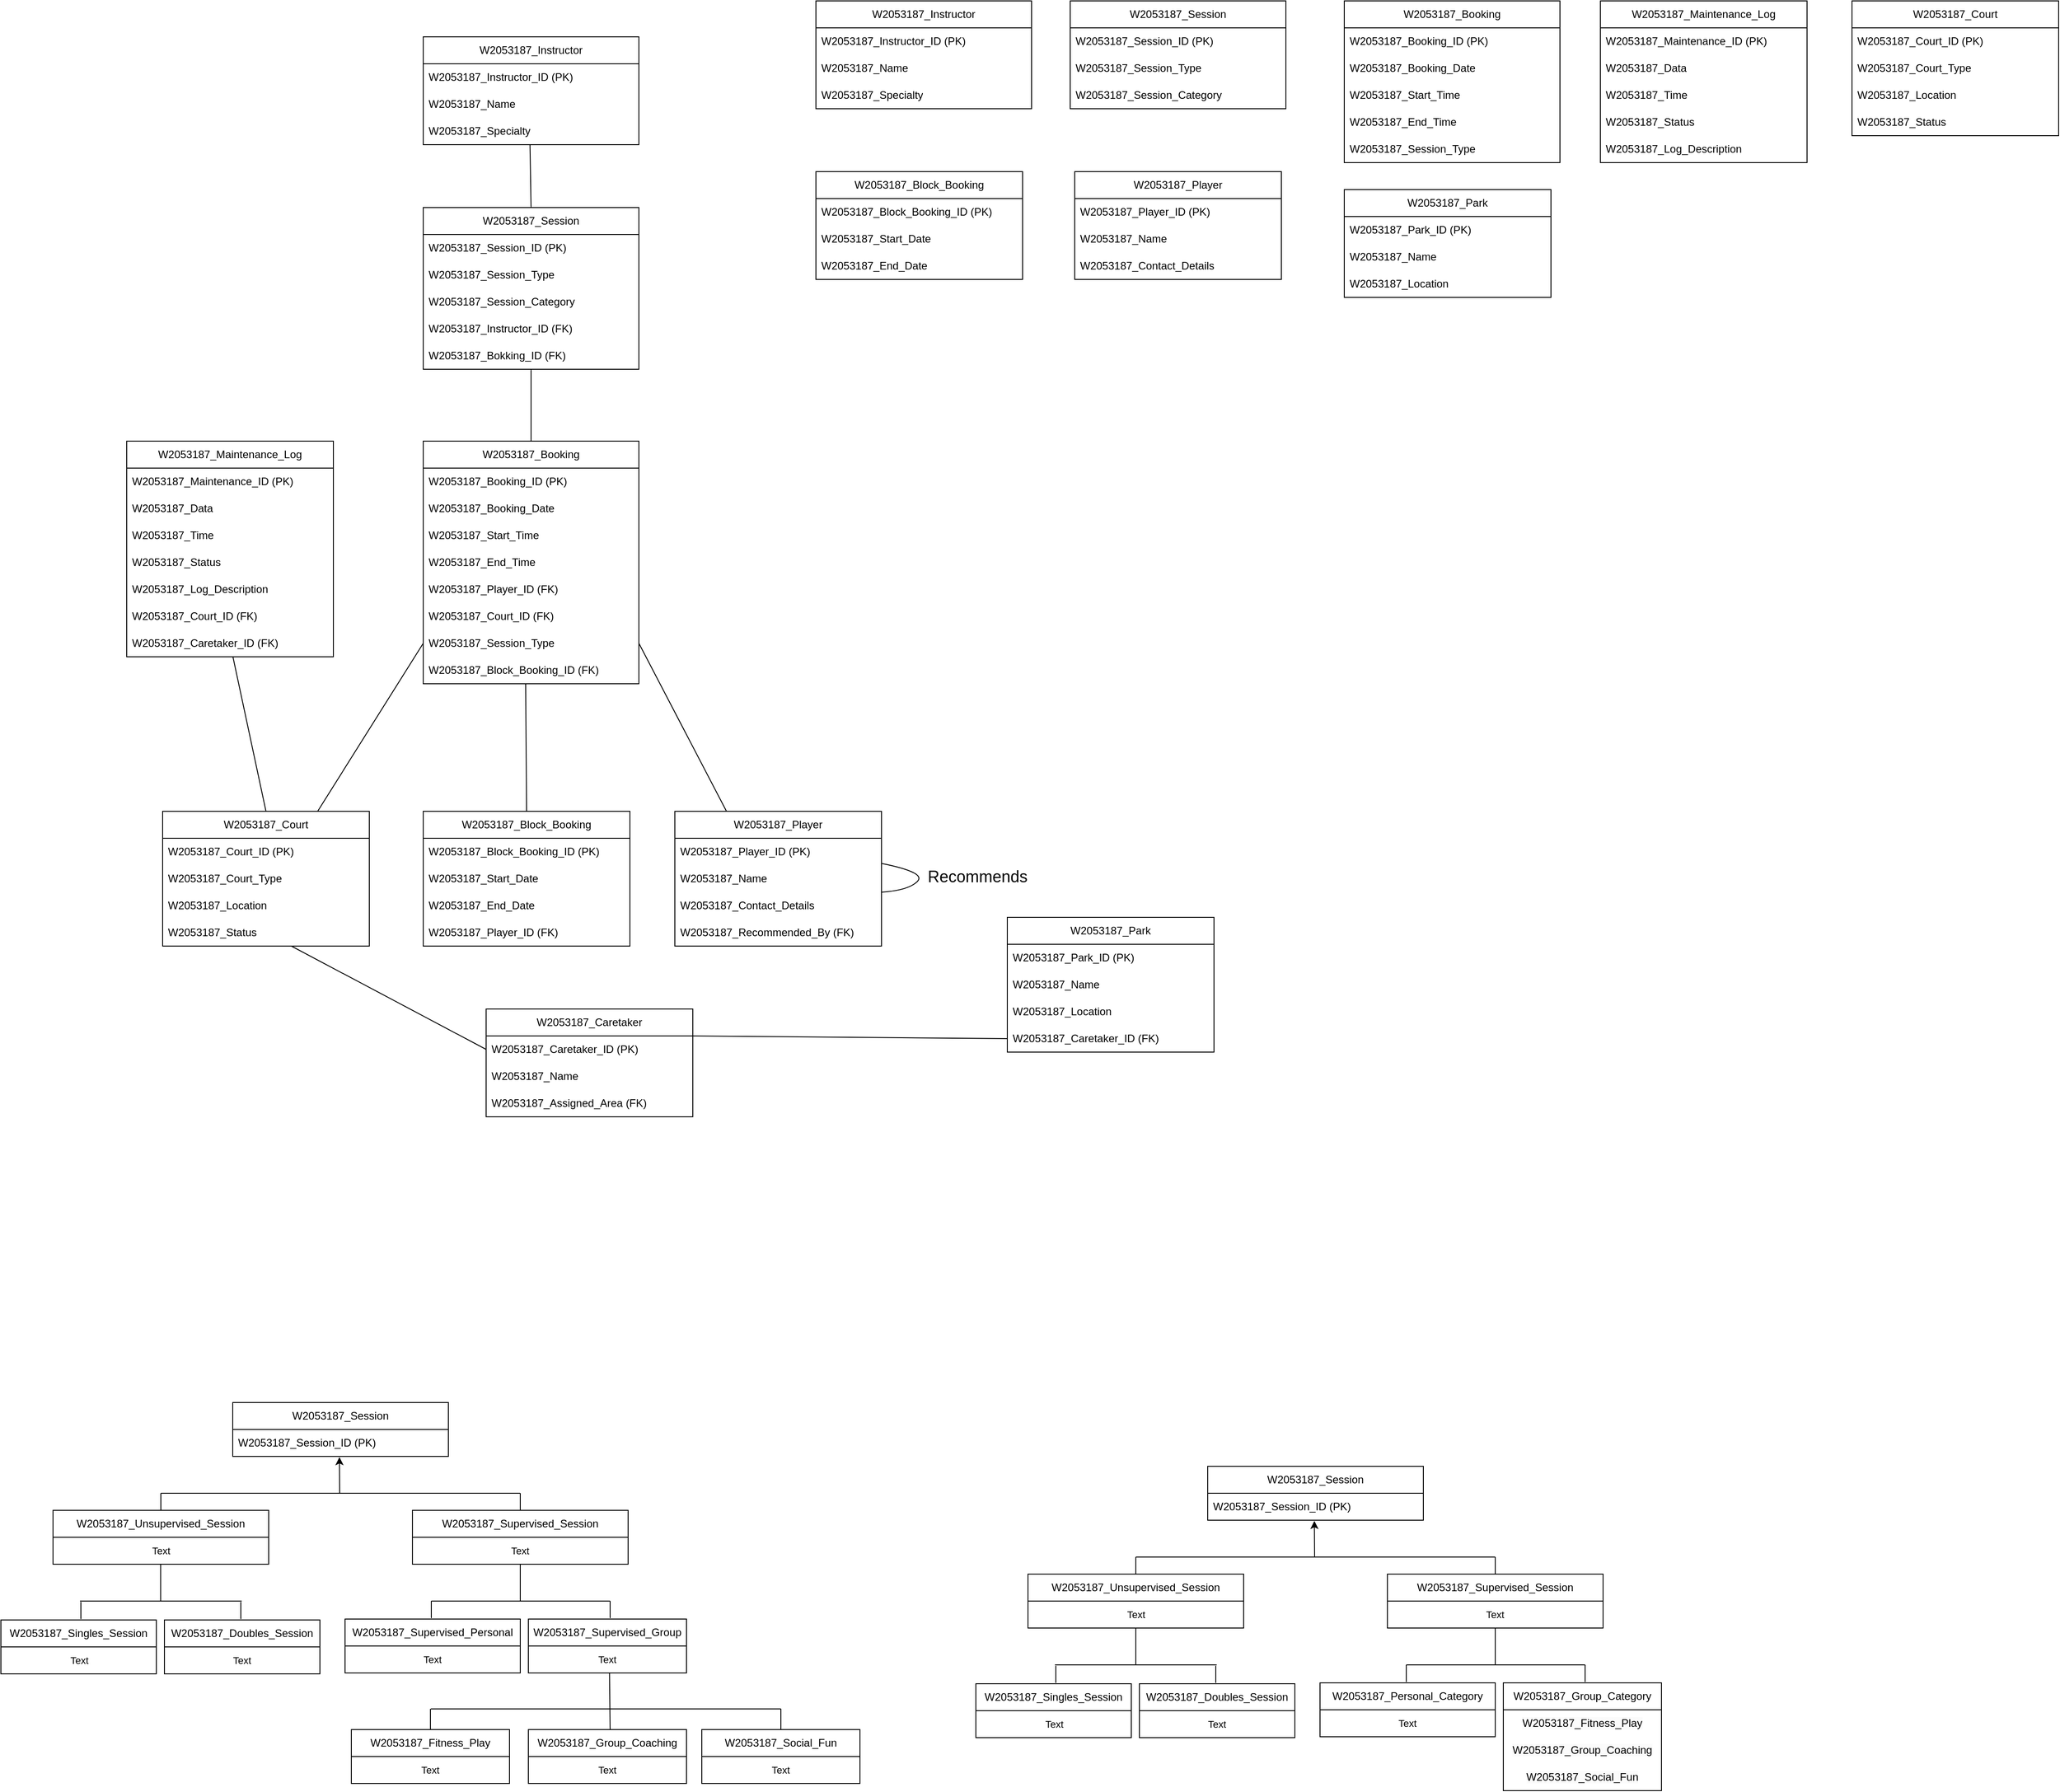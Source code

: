 <mxfile version="24.7.17">
  <diagram name="Page-1" id="Q_-zvlIGnUjRojdXjm6B">
    <mxGraphModel dx="3652" dy="1238" grid="1" gridSize="10" guides="1" tooltips="1" connect="1" arrows="1" fold="1" page="1" pageScale="1" pageWidth="850" pageHeight="1100" math="0" shadow="0">
      <root>
        <mxCell id="0" />
        <mxCell id="1" parent="0" />
        <mxCell id="-mziDGMkS7ORlLCOw0qk-5" value="W2053187_Instructor" style="swimlane;fontStyle=0;childLayout=stackLayout;horizontal=1;startSize=30;horizontalStack=0;resizeParent=1;resizeParentMax=0;resizeLast=0;collapsible=1;marginBottom=0;whiteSpace=wrap;html=1;" vertex="1" parent="1">
          <mxGeometry x="200" y="110" width="240" height="120" as="geometry" />
        </mxCell>
        <mxCell id="-mziDGMkS7ORlLCOw0qk-6" value="W2053187_Instructor_ID (PK)" style="text;strokeColor=none;fillColor=none;align=left;verticalAlign=middle;spacingLeft=4;spacingRight=4;overflow=hidden;points=[[0,0.5],[1,0.5]];portConstraint=eastwest;rotatable=0;whiteSpace=wrap;html=1;" vertex="1" parent="-mziDGMkS7ORlLCOw0qk-5">
          <mxGeometry y="30" width="240" height="30" as="geometry" />
        </mxCell>
        <mxCell id="-mziDGMkS7ORlLCOw0qk-7" value="W2053187_Name" style="text;strokeColor=none;fillColor=none;align=left;verticalAlign=middle;spacingLeft=4;spacingRight=4;overflow=hidden;points=[[0,0.5],[1,0.5]];portConstraint=eastwest;rotatable=0;whiteSpace=wrap;html=1;" vertex="1" parent="-mziDGMkS7ORlLCOw0qk-5">
          <mxGeometry y="60" width="240" height="30" as="geometry" />
        </mxCell>
        <mxCell id="-mziDGMkS7ORlLCOw0qk-8" value="W2053187_Specialty" style="text;strokeColor=none;fillColor=none;align=left;verticalAlign=middle;spacingLeft=4;spacingRight=4;overflow=hidden;points=[[0,0.5],[1,0.5]];portConstraint=eastwest;rotatable=0;whiteSpace=wrap;html=1;" vertex="1" parent="-mziDGMkS7ORlLCOw0qk-5">
          <mxGeometry y="90" width="240" height="30" as="geometry" />
        </mxCell>
        <mxCell id="-mziDGMkS7ORlLCOw0qk-9" value="W2053187_Session" style="swimlane;fontStyle=0;childLayout=stackLayout;horizontal=1;startSize=30;horizontalStack=0;resizeParent=1;resizeParentMax=0;resizeLast=0;collapsible=1;marginBottom=0;whiteSpace=wrap;html=1;" vertex="1" parent="1">
          <mxGeometry x="200" y="300" width="240" height="180" as="geometry" />
        </mxCell>
        <mxCell id="-mziDGMkS7ORlLCOw0qk-10" value="W2053187_Session_ID (PK)" style="text;strokeColor=none;fillColor=none;align=left;verticalAlign=middle;spacingLeft=4;spacingRight=4;overflow=hidden;points=[[0,0.5],[1,0.5]];portConstraint=eastwest;rotatable=0;whiteSpace=wrap;html=1;" vertex="1" parent="-mziDGMkS7ORlLCOw0qk-9">
          <mxGeometry y="30" width="240" height="30" as="geometry" />
        </mxCell>
        <mxCell id="-mziDGMkS7ORlLCOw0qk-11" value="W2053187_Session_Type" style="text;strokeColor=none;fillColor=none;align=left;verticalAlign=middle;spacingLeft=4;spacingRight=4;overflow=hidden;points=[[0,0.5],[1,0.5]];portConstraint=eastwest;rotatable=0;whiteSpace=wrap;html=1;" vertex="1" parent="-mziDGMkS7ORlLCOw0qk-9">
          <mxGeometry y="60" width="240" height="30" as="geometry" />
        </mxCell>
        <mxCell id="-mziDGMkS7ORlLCOw0qk-12" value="W2053187_Session_Category" style="text;strokeColor=none;fillColor=none;align=left;verticalAlign=middle;spacingLeft=4;spacingRight=4;overflow=hidden;points=[[0,0.5],[1,0.5]];portConstraint=eastwest;rotatable=0;whiteSpace=wrap;html=1;" vertex="1" parent="-mziDGMkS7ORlLCOw0qk-9">
          <mxGeometry y="90" width="240" height="30" as="geometry" />
        </mxCell>
        <mxCell id="-mziDGMkS7ORlLCOw0qk-13" value="W2053187_Instructor_ID (FK)" style="text;strokeColor=none;fillColor=none;align=left;verticalAlign=middle;spacingLeft=4;spacingRight=4;overflow=hidden;points=[[0,0.5],[1,0.5]];portConstraint=eastwest;rotatable=0;whiteSpace=wrap;html=1;" vertex="1" parent="-mziDGMkS7ORlLCOw0qk-9">
          <mxGeometry y="120" width="240" height="30" as="geometry" />
        </mxCell>
        <mxCell id="-mziDGMkS7ORlLCOw0qk-14" value="W2053187_Bokking_ID (FK)" style="text;strokeColor=none;fillColor=none;align=left;verticalAlign=middle;spacingLeft=4;spacingRight=4;overflow=hidden;points=[[0,0.5],[1,0.5]];portConstraint=eastwest;rotatable=0;whiteSpace=wrap;html=1;" vertex="1" parent="-mziDGMkS7ORlLCOw0qk-9">
          <mxGeometry y="150" width="240" height="30" as="geometry" />
        </mxCell>
        <mxCell id="-mziDGMkS7ORlLCOw0qk-21" value="W2053187_Booking" style="swimlane;fontStyle=0;childLayout=stackLayout;horizontal=1;startSize=30;horizontalStack=0;resizeParent=1;resizeParentMax=0;resizeLast=0;collapsible=1;marginBottom=0;whiteSpace=wrap;html=1;" vertex="1" parent="1">
          <mxGeometry x="200" y="560" width="240" height="270" as="geometry" />
        </mxCell>
        <mxCell id="-mziDGMkS7ORlLCOw0qk-22" value="W2053187_Booking_ID (PK)" style="text;strokeColor=none;fillColor=none;align=left;verticalAlign=middle;spacingLeft=4;spacingRight=4;overflow=hidden;points=[[0,0.5],[1,0.5]];portConstraint=eastwest;rotatable=0;whiteSpace=wrap;html=1;" vertex="1" parent="-mziDGMkS7ORlLCOw0qk-21">
          <mxGeometry y="30" width="240" height="30" as="geometry" />
        </mxCell>
        <mxCell id="-mziDGMkS7ORlLCOw0qk-23" value="W2053187_Booking_Date" style="text;strokeColor=none;fillColor=none;align=left;verticalAlign=middle;spacingLeft=4;spacingRight=4;overflow=hidden;points=[[0,0.5],[1,0.5]];portConstraint=eastwest;rotatable=0;whiteSpace=wrap;html=1;" vertex="1" parent="-mziDGMkS7ORlLCOw0qk-21">
          <mxGeometry y="60" width="240" height="30" as="geometry" />
        </mxCell>
        <mxCell id="-mziDGMkS7ORlLCOw0qk-24" value="W2053187_Start_Time" style="text;strokeColor=none;fillColor=none;align=left;verticalAlign=middle;spacingLeft=4;spacingRight=4;overflow=hidden;points=[[0,0.5],[1,0.5]];portConstraint=eastwest;rotatable=0;whiteSpace=wrap;html=1;" vertex="1" parent="-mziDGMkS7ORlLCOw0qk-21">
          <mxGeometry y="90" width="240" height="30" as="geometry" />
        </mxCell>
        <mxCell id="-mziDGMkS7ORlLCOw0qk-25" value="W2053187_End_Time" style="text;strokeColor=none;fillColor=none;align=left;verticalAlign=middle;spacingLeft=4;spacingRight=4;overflow=hidden;points=[[0,0.5],[1,0.5]];portConstraint=eastwest;rotatable=0;whiteSpace=wrap;html=1;" vertex="1" parent="-mziDGMkS7ORlLCOw0qk-21">
          <mxGeometry y="120" width="240" height="30" as="geometry" />
        </mxCell>
        <mxCell id="-mziDGMkS7ORlLCOw0qk-26" value="W2053187_Player_ID (FK)" style="text;strokeColor=none;fillColor=none;align=left;verticalAlign=middle;spacingLeft=4;spacingRight=4;overflow=hidden;points=[[0,0.5],[1,0.5]];portConstraint=eastwest;rotatable=0;whiteSpace=wrap;html=1;" vertex="1" parent="-mziDGMkS7ORlLCOw0qk-21">
          <mxGeometry y="150" width="240" height="30" as="geometry" />
        </mxCell>
        <mxCell id="-mziDGMkS7ORlLCOw0qk-27" value="W2053187_Court_ID (FK)" style="text;strokeColor=none;fillColor=none;align=left;verticalAlign=middle;spacingLeft=4;spacingRight=4;overflow=hidden;points=[[0,0.5],[1,0.5]];portConstraint=eastwest;rotatable=0;whiteSpace=wrap;html=1;" vertex="1" parent="-mziDGMkS7ORlLCOw0qk-21">
          <mxGeometry y="180" width="240" height="30" as="geometry" />
        </mxCell>
        <mxCell id="-mziDGMkS7ORlLCOw0qk-28" value="W2053187_Session_Type" style="text;strokeColor=none;fillColor=none;align=left;verticalAlign=middle;spacingLeft=4;spacingRight=4;overflow=hidden;points=[[0,0.5],[1,0.5]];portConstraint=eastwest;rotatable=0;whiteSpace=wrap;html=1;" vertex="1" parent="-mziDGMkS7ORlLCOw0qk-21">
          <mxGeometry y="210" width="240" height="30" as="geometry" />
        </mxCell>
        <mxCell id="-mziDGMkS7ORlLCOw0qk-29" value="W2053187_Block_Booking_ID (FK)" style="text;strokeColor=none;fillColor=none;align=left;verticalAlign=middle;spacingLeft=4;spacingRight=4;overflow=hidden;points=[[0,0.5],[1,0.5]];portConstraint=eastwest;rotatable=0;whiteSpace=wrap;html=1;" vertex="1" parent="-mziDGMkS7ORlLCOw0qk-21">
          <mxGeometry y="240" width="240" height="30" as="geometry" />
        </mxCell>
        <mxCell id="-mziDGMkS7ORlLCOw0qk-37" value="W2053187_Maintenance_Log" style="swimlane;fontStyle=0;childLayout=stackLayout;horizontal=1;startSize=30;horizontalStack=0;resizeParent=1;resizeParentMax=0;resizeLast=0;collapsible=1;marginBottom=0;whiteSpace=wrap;html=1;" vertex="1" parent="1">
          <mxGeometry x="-130" y="560" width="230" height="240" as="geometry" />
        </mxCell>
        <mxCell id="-mziDGMkS7ORlLCOw0qk-38" value="W2053187_&lt;span style=&quot;text-align: center;&quot;&gt;Maintenance&lt;/span&gt;_ID (PK)" style="text;strokeColor=none;fillColor=none;align=left;verticalAlign=middle;spacingLeft=4;spacingRight=4;overflow=hidden;points=[[0,0.5],[1,0.5]];portConstraint=eastwest;rotatable=0;whiteSpace=wrap;html=1;" vertex="1" parent="-mziDGMkS7ORlLCOw0qk-37">
          <mxGeometry y="30" width="230" height="30" as="geometry" />
        </mxCell>
        <mxCell id="-mziDGMkS7ORlLCOw0qk-39" value="W2053187_Data" style="text;strokeColor=none;fillColor=none;align=left;verticalAlign=middle;spacingLeft=4;spacingRight=4;overflow=hidden;points=[[0,0.5],[1,0.5]];portConstraint=eastwest;rotatable=0;whiteSpace=wrap;html=1;" vertex="1" parent="-mziDGMkS7ORlLCOw0qk-37">
          <mxGeometry y="60" width="230" height="30" as="geometry" />
        </mxCell>
        <mxCell id="-mziDGMkS7ORlLCOw0qk-40" value="W2053187_Time" style="text;strokeColor=none;fillColor=none;align=left;verticalAlign=middle;spacingLeft=4;spacingRight=4;overflow=hidden;points=[[0,0.5],[1,0.5]];portConstraint=eastwest;rotatable=0;whiteSpace=wrap;html=1;" vertex="1" parent="-mziDGMkS7ORlLCOw0qk-37">
          <mxGeometry y="90" width="230" height="30" as="geometry" />
        </mxCell>
        <mxCell id="-mziDGMkS7ORlLCOw0qk-41" value="W2053187_Status" style="text;strokeColor=none;fillColor=none;align=left;verticalAlign=middle;spacingLeft=4;spacingRight=4;overflow=hidden;points=[[0,0.5],[1,0.5]];portConstraint=eastwest;rotatable=0;whiteSpace=wrap;html=1;" vertex="1" parent="-mziDGMkS7ORlLCOw0qk-37">
          <mxGeometry y="120" width="230" height="30" as="geometry" />
        </mxCell>
        <mxCell id="-mziDGMkS7ORlLCOw0qk-42" value="W2053187_Log_Description" style="text;strokeColor=none;fillColor=none;align=left;verticalAlign=middle;spacingLeft=4;spacingRight=4;overflow=hidden;points=[[0,0.5],[1,0.5]];portConstraint=eastwest;rotatable=0;whiteSpace=wrap;html=1;" vertex="1" parent="-mziDGMkS7ORlLCOw0qk-37">
          <mxGeometry y="150" width="230" height="30" as="geometry" />
        </mxCell>
        <mxCell id="-mziDGMkS7ORlLCOw0qk-43" value="W2053187_Court_ID (FK)" style="text;strokeColor=none;fillColor=none;align=left;verticalAlign=middle;spacingLeft=4;spacingRight=4;overflow=hidden;points=[[0,0.5],[1,0.5]];portConstraint=eastwest;rotatable=0;whiteSpace=wrap;html=1;" vertex="1" parent="-mziDGMkS7ORlLCOw0qk-37">
          <mxGeometry y="180" width="230" height="30" as="geometry" />
        </mxCell>
        <mxCell id="-mziDGMkS7ORlLCOw0qk-44" value="W2053187_Caretaker_ID (FK)" style="text;strokeColor=none;fillColor=none;align=left;verticalAlign=middle;spacingLeft=4;spacingRight=4;overflow=hidden;points=[[0,0.5],[1,0.5]];portConstraint=eastwest;rotatable=0;whiteSpace=wrap;html=1;" vertex="1" parent="-mziDGMkS7ORlLCOw0qk-37">
          <mxGeometry y="210" width="230" height="30" as="geometry" />
        </mxCell>
        <mxCell id="-mziDGMkS7ORlLCOw0qk-45" value="W2053187_Court" style="swimlane;fontStyle=0;childLayout=stackLayout;horizontal=1;startSize=30;horizontalStack=0;resizeParent=1;resizeParentMax=0;resizeLast=0;collapsible=1;marginBottom=0;whiteSpace=wrap;html=1;" vertex="1" parent="1">
          <mxGeometry x="-90" y="972" width="230" height="150" as="geometry" />
        </mxCell>
        <mxCell id="-mziDGMkS7ORlLCOw0qk-46" value="W2053187_Court_ID (PK)" style="text;strokeColor=none;fillColor=none;align=left;verticalAlign=middle;spacingLeft=4;spacingRight=4;overflow=hidden;points=[[0,0.5],[1,0.5]];portConstraint=eastwest;rotatable=0;whiteSpace=wrap;html=1;" vertex="1" parent="-mziDGMkS7ORlLCOw0qk-45">
          <mxGeometry y="30" width="230" height="30" as="geometry" />
        </mxCell>
        <mxCell id="-mziDGMkS7ORlLCOw0qk-47" value="W2053187_Court_Type" style="text;strokeColor=none;fillColor=none;align=left;verticalAlign=middle;spacingLeft=4;spacingRight=4;overflow=hidden;points=[[0,0.5],[1,0.5]];portConstraint=eastwest;rotatable=0;whiteSpace=wrap;html=1;" vertex="1" parent="-mziDGMkS7ORlLCOw0qk-45">
          <mxGeometry y="60" width="230" height="30" as="geometry" />
        </mxCell>
        <mxCell id="-mziDGMkS7ORlLCOw0qk-48" value="W2053187_Location" style="text;strokeColor=none;fillColor=none;align=left;verticalAlign=middle;spacingLeft=4;spacingRight=4;overflow=hidden;points=[[0,0.5],[1,0.5]];portConstraint=eastwest;rotatable=0;whiteSpace=wrap;html=1;" vertex="1" parent="-mziDGMkS7ORlLCOw0qk-45">
          <mxGeometry y="90" width="230" height="30" as="geometry" />
        </mxCell>
        <mxCell id="-mziDGMkS7ORlLCOw0qk-49" value="W2053187_Status" style="text;strokeColor=none;fillColor=none;align=left;verticalAlign=middle;spacingLeft=4;spacingRight=4;overflow=hidden;points=[[0,0.5],[1,0.5]];portConstraint=eastwest;rotatable=0;whiteSpace=wrap;html=1;" vertex="1" parent="-mziDGMkS7ORlLCOw0qk-45">
          <mxGeometry y="120" width="230" height="30" as="geometry" />
        </mxCell>
        <mxCell id="-mziDGMkS7ORlLCOw0qk-50" value="W2053187_Block_Booking" style="swimlane;fontStyle=0;childLayout=stackLayout;horizontal=1;startSize=30;horizontalStack=0;resizeParent=1;resizeParentMax=0;resizeLast=0;collapsible=1;marginBottom=0;whiteSpace=wrap;html=1;" vertex="1" parent="1">
          <mxGeometry x="200" y="972" width="230" height="150" as="geometry" />
        </mxCell>
        <mxCell id="-mziDGMkS7ORlLCOw0qk-51" value="W2053187_&lt;span style=&quot;text-align: center;&quot;&gt;Block_Booking&lt;/span&gt;_ID (PK)" style="text;strokeColor=none;fillColor=none;align=left;verticalAlign=middle;spacingLeft=4;spacingRight=4;overflow=hidden;points=[[0,0.5],[1,0.5]];portConstraint=eastwest;rotatable=0;whiteSpace=wrap;html=1;" vertex="1" parent="-mziDGMkS7ORlLCOw0qk-50">
          <mxGeometry y="30" width="230" height="30" as="geometry" />
        </mxCell>
        <mxCell id="-mziDGMkS7ORlLCOw0qk-53" value="W2053187_Start_Date" style="text;strokeColor=none;fillColor=none;align=left;verticalAlign=middle;spacingLeft=4;spacingRight=4;overflow=hidden;points=[[0,0.5],[1,0.5]];portConstraint=eastwest;rotatable=0;whiteSpace=wrap;html=1;" vertex="1" parent="-mziDGMkS7ORlLCOw0qk-50">
          <mxGeometry y="60" width="230" height="30" as="geometry" />
        </mxCell>
        <mxCell id="-mziDGMkS7ORlLCOw0qk-54" value="W2053187_End_Date" style="text;strokeColor=none;fillColor=none;align=left;verticalAlign=middle;spacingLeft=4;spacingRight=4;overflow=hidden;points=[[0,0.5],[1,0.5]];portConstraint=eastwest;rotatable=0;whiteSpace=wrap;html=1;" vertex="1" parent="-mziDGMkS7ORlLCOw0qk-50">
          <mxGeometry y="90" width="230" height="30" as="geometry" />
        </mxCell>
        <mxCell id="-mziDGMkS7ORlLCOw0qk-55" value="W2053187_Player_ID (FK)" style="text;strokeColor=none;fillColor=none;align=left;verticalAlign=middle;spacingLeft=4;spacingRight=4;overflow=hidden;points=[[0,0.5],[1,0.5]];portConstraint=eastwest;rotatable=0;whiteSpace=wrap;html=1;" vertex="1" parent="-mziDGMkS7ORlLCOw0qk-50">
          <mxGeometry y="120" width="230" height="30" as="geometry" />
        </mxCell>
        <mxCell id="-mziDGMkS7ORlLCOw0qk-59" value="W2053187_Player" style="swimlane;fontStyle=0;childLayout=stackLayout;horizontal=1;startSize=30;horizontalStack=0;resizeParent=1;resizeParentMax=0;resizeLast=0;collapsible=1;marginBottom=0;whiteSpace=wrap;html=1;" vertex="1" parent="1">
          <mxGeometry x="480" y="972" width="230" height="150" as="geometry" />
        </mxCell>
        <mxCell id="-mziDGMkS7ORlLCOw0qk-60" value="&lt;div style=&quot;text-align: center;&quot;&gt;&lt;span style=&quot;background-color: initial;&quot;&gt;W2053187_Player&lt;/span&gt;&lt;span style=&quot;background-color: initial;&quot;&gt;_ID (PK)&lt;/span&gt;&lt;/div&gt;" style="text;strokeColor=none;fillColor=none;align=left;verticalAlign=middle;spacingLeft=4;spacingRight=4;overflow=hidden;points=[[0,0.5],[1,0.5]];portConstraint=eastwest;rotatable=0;whiteSpace=wrap;html=1;" vertex="1" parent="-mziDGMkS7ORlLCOw0qk-59">
          <mxGeometry y="30" width="230" height="30" as="geometry" />
        </mxCell>
        <mxCell id="-mziDGMkS7ORlLCOw0qk-61" value="W2053187_Name" style="text;strokeColor=none;fillColor=none;align=left;verticalAlign=middle;spacingLeft=4;spacingRight=4;overflow=hidden;points=[[0,0.5],[1,0.5]];portConstraint=eastwest;rotatable=0;whiteSpace=wrap;html=1;" vertex="1" parent="-mziDGMkS7ORlLCOw0qk-59">
          <mxGeometry y="60" width="230" height="30" as="geometry" />
        </mxCell>
        <mxCell id="-mziDGMkS7ORlLCOw0qk-62" value="W2053187_Contact_Details" style="text;strokeColor=none;fillColor=none;align=left;verticalAlign=middle;spacingLeft=4;spacingRight=4;overflow=hidden;points=[[0,0.5],[1,0.5]];portConstraint=eastwest;rotatable=0;whiteSpace=wrap;html=1;" vertex="1" parent="-mziDGMkS7ORlLCOw0qk-59">
          <mxGeometry y="90" width="230" height="30" as="geometry" />
        </mxCell>
        <mxCell id="-mziDGMkS7ORlLCOw0qk-63" value="W2053187_Recommended_By (FK)" style="text;strokeColor=none;fillColor=none;align=left;verticalAlign=middle;spacingLeft=4;spacingRight=4;overflow=hidden;points=[[0,0.5],[1,0.5]];portConstraint=eastwest;rotatable=0;whiteSpace=wrap;html=1;" vertex="1" parent="-mziDGMkS7ORlLCOw0qk-59">
          <mxGeometry y="120" width="230" height="30" as="geometry" />
        </mxCell>
        <mxCell id="-mziDGMkS7ORlLCOw0qk-64" value="W2053187_Caretaker" style="swimlane;fontStyle=0;childLayout=stackLayout;horizontal=1;startSize=30;horizontalStack=0;resizeParent=1;resizeParentMax=0;resizeLast=0;collapsible=1;marginBottom=0;whiteSpace=wrap;html=1;" vertex="1" parent="1">
          <mxGeometry x="270" y="1192" width="230" height="120" as="geometry" />
        </mxCell>
        <mxCell id="-mziDGMkS7ORlLCOw0qk-65" value="&lt;div style=&quot;text-align: center;&quot;&gt;&lt;span style=&quot;background-color: initial;&quot;&gt;W2053187_Caretaker&lt;/span&gt;&lt;span style=&quot;background-color: initial;&quot;&gt;_ID (PK)&lt;/span&gt;&lt;/div&gt;" style="text;strokeColor=none;fillColor=none;align=left;verticalAlign=middle;spacingLeft=4;spacingRight=4;overflow=hidden;points=[[0,0.5],[1,0.5]];portConstraint=eastwest;rotatable=0;whiteSpace=wrap;html=1;" vertex="1" parent="-mziDGMkS7ORlLCOw0qk-64">
          <mxGeometry y="30" width="230" height="30" as="geometry" />
        </mxCell>
        <mxCell id="-mziDGMkS7ORlLCOw0qk-66" value="W2053187_Name" style="text;strokeColor=none;fillColor=none;align=left;verticalAlign=middle;spacingLeft=4;spacingRight=4;overflow=hidden;points=[[0,0.5],[1,0.5]];portConstraint=eastwest;rotatable=0;whiteSpace=wrap;html=1;" vertex="1" parent="-mziDGMkS7ORlLCOw0qk-64">
          <mxGeometry y="60" width="230" height="30" as="geometry" />
        </mxCell>
        <mxCell id="-mziDGMkS7ORlLCOw0qk-68" value="W2053187_Assigned_Area (FK)" style="text;strokeColor=none;fillColor=none;align=left;verticalAlign=middle;spacingLeft=4;spacingRight=4;overflow=hidden;points=[[0,0.5],[1,0.5]];portConstraint=eastwest;rotatable=0;whiteSpace=wrap;html=1;" vertex="1" parent="-mziDGMkS7ORlLCOw0qk-64">
          <mxGeometry y="90" width="230" height="30" as="geometry" />
        </mxCell>
        <mxCell id="-mziDGMkS7ORlLCOw0qk-69" value="W2053187_Park" style="swimlane;fontStyle=0;childLayout=stackLayout;horizontal=1;startSize=30;horizontalStack=0;resizeParent=1;resizeParentMax=0;resizeLast=0;collapsible=1;marginBottom=0;whiteSpace=wrap;html=1;" vertex="1" parent="1">
          <mxGeometry x="850" y="1090" width="230" height="150" as="geometry" />
        </mxCell>
        <mxCell id="-mziDGMkS7ORlLCOw0qk-70" value="&lt;div style=&quot;text-align: center;&quot;&gt;&lt;span style=&quot;background-color: initial;&quot;&gt;W2053187_Park&lt;/span&gt;&lt;span style=&quot;background-color: initial;&quot;&gt;_ID (PK)&lt;/span&gt;&lt;/div&gt;" style="text;strokeColor=none;fillColor=none;align=left;verticalAlign=middle;spacingLeft=4;spacingRight=4;overflow=hidden;points=[[0,0.5],[1,0.5]];portConstraint=eastwest;rotatable=0;whiteSpace=wrap;html=1;" vertex="1" parent="-mziDGMkS7ORlLCOw0qk-69">
          <mxGeometry y="30" width="230" height="30" as="geometry" />
        </mxCell>
        <mxCell id="-mziDGMkS7ORlLCOw0qk-71" value="W2053187_Name" style="text;strokeColor=none;fillColor=none;align=left;verticalAlign=middle;spacingLeft=4;spacingRight=4;overflow=hidden;points=[[0,0.5],[1,0.5]];portConstraint=eastwest;rotatable=0;whiteSpace=wrap;html=1;" vertex="1" parent="-mziDGMkS7ORlLCOw0qk-69">
          <mxGeometry y="60" width="230" height="30" as="geometry" />
        </mxCell>
        <mxCell id="-mziDGMkS7ORlLCOw0qk-73" value="W2053187_Location" style="text;strokeColor=none;fillColor=none;align=left;verticalAlign=middle;spacingLeft=4;spacingRight=4;overflow=hidden;points=[[0,0.5],[1,0.5]];portConstraint=eastwest;rotatable=0;whiteSpace=wrap;html=1;" vertex="1" parent="-mziDGMkS7ORlLCOw0qk-69">
          <mxGeometry y="90" width="230" height="30" as="geometry" />
        </mxCell>
        <mxCell id="-mziDGMkS7ORlLCOw0qk-72" value="W2053187_Caretaker_ID (FK)" style="text;strokeColor=none;fillColor=none;align=left;verticalAlign=middle;spacingLeft=4;spacingRight=4;overflow=hidden;points=[[0,0.5],[1,0.5]];portConstraint=eastwest;rotatable=0;whiteSpace=wrap;html=1;" vertex="1" parent="-mziDGMkS7ORlLCOw0qk-69">
          <mxGeometry y="120" width="230" height="30" as="geometry" />
        </mxCell>
        <mxCell id="-mziDGMkS7ORlLCOw0qk-74" value="" style="endArrow=none;html=1;rounded=0;exitX=0.5;exitY=0;exitDx=0;exitDy=0;entryX=0.495;entryY=0.985;entryDx=0;entryDy=0;entryPerimeter=0;" edge="1" parent="1" source="-mziDGMkS7ORlLCOw0qk-9" target="-mziDGMkS7ORlLCOw0qk-8">
          <mxGeometry width="50" height="50" relative="1" as="geometry">
            <mxPoint x="270" y="280" as="sourcePoint" />
            <mxPoint x="320" y="230" as="targetPoint" />
          </mxGeometry>
        </mxCell>
        <mxCell id="-mziDGMkS7ORlLCOw0qk-75" value="" style="endArrow=none;html=1;rounded=0;exitX=0.5;exitY=0;exitDx=0;exitDy=0;entryX=0.5;entryY=1.021;entryDx=0;entryDy=0;entryPerimeter=0;" edge="1" parent="1" source="-mziDGMkS7ORlLCOw0qk-21" target="-mziDGMkS7ORlLCOw0qk-14">
          <mxGeometry width="50" height="50" relative="1" as="geometry">
            <mxPoint x="319.62" y="550" as="sourcePoint" />
            <mxPoint x="319.62" y="480" as="targetPoint" />
          </mxGeometry>
        </mxCell>
        <mxCell id="-mziDGMkS7ORlLCOw0qk-78" value="" style="endArrow=none;html=1;rounded=0;exitX=0.5;exitY=0;exitDx=0;exitDy=0;" edge="1" parent="1" source="-mziDGMkS7ORlLCOw0qk-50">
          <mxGeometry width="50" height="50" relative="1" as="geometry">
            <mxPoint x="319.33" y="909" as="sourcePoint" />
            <mxPoint x="314" y="830" as="targetPoint" />
          </mxGeometry>
        </mxCell>
        <mxCell id="-mziDGMkS7ORlLCOw0qk-79" value="" style="endArrow=none;html=1;rounded=0;entryX=0.25;entryY=0;entryDx=0;entryDy=0;exitX=1;exitY=0.5;exitDx=0;exitDy=0;" edge="1" parent="1" source="-mziDGMkS7ORlLCOw0qk-28" target="-mziDGMkS7ORlLCOw0qk-59">
          <mxGeometry width="50" height="50" relative="1" as="geometry">
            <mxPoint x="440" y="780" as="sourcePoint" />
            <mxPoint x="490" y="730" as="targetPoint" />
          </mxGeometry>
        </mxCell>
        <mxCell id="-mziDGMkS7ORlLCOw0qk-80" value="" style="endArrow=none;html=1;rounded=0;exitX=0.75;exitY=0;exitDx=0;exitDy=0;entryX=0;entryY=0.5;entryDx=0;entryDy=0;" edge="1" parent="1" source="-mziDGMkS7ORlLCOw0qk-45" target="-mziDGMkS7ORlLCOw0qk-28">
          <mxGeometry width="50" height="50" relative="1" as="geometry">
            <mxPoint x="191" y="922" as="sourcePoint" />
            <mxPoint x="190" y="780" as="targetPoint" />
          </mxGeometry>
        </mxCell>
        <mxCell id="-mziDGMkS7ORlLCOw0qk-81" value="" style="endArrow=none;html=1;rounded=0;exitX=0.5;exitY=0;exitDx=0;exitDy=0;" edge="1" parent="1" source="-mziDGMkS7ORlLCOw0qk-45" target="-mziDGMkS7ORlLCOw0qk-44">
          <mxGeometry width="50" height="50" relative="1" as="geometry">
            <mxPoint y="970" as="sourcePoint" />
            <mxPoint x="17" y="795" as="targetPoint" />
          </mxGeometry>
        </mxCell>
        <mxCell id="-mziDGMkS7ORlLCOw0qk-82" value="" style="endArrow=none;html=1;rounded=0;exitX=0;exitY=0.5;exitDx=0;exitDy=0;" edge="1" parent="1" source="-mziDGMkS7ORlLCOw0qk-65" target="-mziDGMkS7ORlLCOw0qk-49">
          <mxGeometry width="50" height="50" relative="1" as="geometry">
            <mxPoint x="121" y="1302" as="sourcePoint" />
            <mxPoint x="120" y="1160" as="targetPoint" />
          </mxGeometry>
        </mxCell>
        <mxCell id="-mziDGMkS7ORlLCOw0qk-83" value="" style="endArrow=none;html=1;rounded=0;entryX=1;entryY=0.25;entryDx=0;entryDy=0;exitX=0;exitY=0.5;exitDx=0;exitDy=0;" edge="1" parent="1" source="-mziDGMkS7ORlLCOw0qk-72" target="-mziDGMkS7ORlLCOw0qk-64">
          <mxGeometry width="50" height="50" relative="1" as="geometry">
            <mxPoint x="680" y="1187" as="sourcePoint" />
            <mxPoint x="778" y="1374" as="targetPoint" />
          </mxGeometry>
        </mxCell>
        <mxCell id="-mziDGMkS7ORlLCOw0qk-90" value="" style="endArrow=none;html=1;rounded=0;strokeColor=default;align=center;verticalAlign=middle;fontFamily=Helvetica;fontSize=11;fontColor=default;labelBackgroundColor=default;curved=1;" edge="1" parent="1">
          <mxGeometry width="50" height="50" relative="1" as="geometry">
            <mxPoint x="710" y="1030" as="sourcePoint" />
            <mxPoint x="710" y="1062" as="targetPoint" />
            <Array as="points">
              <mxPoint x="760" y="1040" />
              <mxPoint x="740" y="1060" />
            </Array>
          </mxGeometry>
        </mxCell>
        <mxCell id="-mziDGMkS7ORlLCOw0qk-91" value="&lt;font style=&quot;font-size: 18px;&quot;&gt;Recommends&lt;/font&gt;" style="text;html=1;align=center;verticalAlign=middle;whiteSpace=wrap;rounded=0;fontFamily=Helvetica;fontSize=11;fontColor=default;labelBackgroundColor=default;" vertex="1" parent="1">
          <mxGeometry x="757" y="1030" width="120" height="30" as="geometry" />
        </mxCell>
        <mxCell id="-mziDGMkS7ORlLCOw0qk-93" value="W2053187_Session" style="swimlane;fontStyle=0;childLayout=stackLayout;horizontal=1;startSize=30;horizontalStack=0;resizeParent=1;resizeParentMax=0;resizeLast=0;collapsible=1;marginBottom=0;whiteSpace=wrap;html=1;" vertex="1" parent="1">
          <mxGeometry x="-12" y="1630" width="240" height="60" as="geometry" />
        </mxCell>
        <mxCell id="-mziDGMkS7ORlLCOw0qk-94" value="W2053187_Session_ID (PK)" style="text;strokeColor=none;fillColor=none;align=left;verticalAlign=middle;spacingLeft=4;spacingRight=4;overflow=hidden;points=[[0,0.5],[1,0.5]];portConstraint=eastwest;rotatable=0;whiteSpace=wrap;html=1;" vertex="1" parent="-mziDGMkS7ORlLCOw0qk-93">
          <mxGeometry y="30" width="240" height="30" as="geometry" />
        </mxCell>
        <mxCell id="-mziDGMkS7ORlLCOw0qk-105" value="W2053187_Unsupervised_Session" style="swimlane;fontStyle=0;childLayout=stackLayout;horizontal=1;startSize=30;horizontalStack=0;resizeParent=1;resizeParentMax=0;resizeLast=0;collapsible=1;marginBottom=0;whiteSpace=wrap;html=1;" vertex="1" parent="1">
          <mxGeometry x="-212" y="1750" width="240" height="60" as="geometry" />
        </mxCell>
        <mxCell id="-mziDGMkS7ORlLCOw0qk-116" value="Text" style="text;html=1;align=center;verticalAlign=middle;resizable=0;points=[];autosize=1;strokeColor=none;fillColor=none;fontFamily=Helvetica;fontSize=11;fontColor=default;labelBackgroundColor=default;" vertex="1" parent="-mziDGMkS7ORlLCOw0qk-105">
          <mxGeometry y="30" width="240" height="30" as="geometry" />
        </mxCell>
        <mxCell id="-mziDGMkS7ORlLCOw0qk-107" value="W2053187_Supervised_Session" style="swimlane;fontStyle=0;childLayout=stackLayout;horizontal=1;startSize=30;horizontalStack=0;resizeParent=1;resizeParentMax=0;resizeLast=0;collapsible=1;marginBottom=0;whiteSpace=wrap;html=1;" vertex="1" parent="1">
          <mxGeometry x="188" y="1750" width="240" height="60" as="geometry" />
        </mxCell>
        <mxCell id="-mziDGMkS7ORlLCOw0qk-118" value="Text" style="text;html=1;align=center;verticalAlign=middle;whiteSpace=wrap;rounded=0;fontFamily=Helvetica;fontSize=11;fontColor=default;labelBackgroundColor=default;" vertex="1" parent="-mziDGMkS7ORlLCOw0qk-107">
          <mxGeometry y="30" width="240" height="30" as="geometry" />
        </mxCell>
        <mxCell id="-mziDGMkS7ORlLCOw0qk-109" value="W2053187_Singles_Session" style="swimlane;fontStyle=0;childLayout=stackLayout;horizontal=1;startSize=30;horizontalStack=0;resizeParent=1;resizeParentMax=0;resizeLast=0;collapsible=1;marginBottom=0;whiteSpace=wrap;html=1;" vertex="1" parent="1">
          <mxGeometry x="-270" y="1872" width="173" height="60" as="geometry" />
        </mxCell>
        <mxCell id="-mziDGMkS7ORlLCOw0qk-115" value="Text" style="text;html=1;align=center;verticalAlign=middle;resizable=0;points=[];autosize=1;strokeColor=none;fillColor=none;fontFamily=Helvetica;fontSize=11;fontColor=default;labelBackgroundColor=default;" vertex="1" parent="-mziDGMkS7ORlLCOw0qk-109">
          <mxGeometry y="30" width="173" height="30" as="geometry" />
        </mxCell>
        <mxCell id="-mziDGMkS7ORlLCOw0qk-110" value="W2053187_Doubles_Session" style="swimlane;fontStyle=0;childLayout=stackLayout;horizontal=1;startSize=30;horizontalStack=0;resizeParent=1;resizeParentMax=0;resizeLast=0;collapsible=1;marginBottom=0;whiteSpace=wrap;html=1;" vertex="1" parent="1">
          <mxGeometry x="-88" y="1872" width="173" height="60" as="geometry" />
        </mxCell>
        <mxCell id="-mziDGMkS7ORlLCOw0qk-117" value="Text" style="text;html=1;align=center;verticalAlign=middle;whiteSpace=wrap;rounded=0;fontFamily=Helvetica;fontSize=11;fontColor=default;labelBackgroundColor=default;" vertex="1" parent="-mziDGMkS7ORlLCOw0qk-110">
          <mxGeometry y="30" width="173" height="30" as="geometry" />
        </mxCell>
        <mxCell id="-mziDGMkS7ORlLCOw0qk-111" value="W2053187_Supervised_Personal" style="swimlane;fontStyle=0;childLayout=stackLayout;horizontal=1;startSize=30;horizontalStack=0;resizeParent=1;resizeParentMax=0;resizeLast=0;collapsible=1;marginBottom=0;whiteSpace=wrap;html=1;" vertex="1" parent="1">
          <mxGeometry x="113" y="1871" width="195" height="60" as="geometry" />
        </mxCell>
        <mxCell id="-mziDGMkS7ORlLCOw0qk-119" value="Text" style="text;html=1;align=center;verticalAlign=middle;whiteSpace=wrap;rounded=0;fontFamily=Helvetica;fontSize=11;fontColor=default;labelBackgroundColor=default;" vertex="1" parent="-mziDGMkS7ORlLCOw0qk-111">
          <mxGeometry y="30" width="195" height="30" as="geometry" />
        </mxCell>
        <mxCell id="-mziDGMkS7ORlLCOw0qk-112" value="W2053187_Supervised_Group" style="swimlane;fontStyle=0;childLayout=stackLayout;horizontal=1;startSize=30;horizontalStack=0;resizeParent=1;resizeParentMax=0;resizeLast=0;collapsible=1;marginBottom=0;whiteSpace=wrap;html=1;" vertex="1" parent="1">
          <mxGeometry x="317" y="1871" width="176" height="60" as="geometry" />
        </mxCell>
        <mxCell id="-mziDGMkS7ORlLCOw0qk-120" value="Text" style="text;html=1;align=center;verticalAlign=middle;whiteSpace=wrap;rounded=0;fontFamily=Helvetica;fontSize=11;fontColor=default;labelBackgroundColor=default;" vertex="1" parent="-mziDGMkS7ORlLCOw0qk-112">
          <mxGeometry y="30" width="176" height="30" as="geometry" />
        </mxCell>
        <mxCell id="-mziDGMkS7ORlLCOw0qk-113" value="W2053187_Fitness_Play" style="swimlane;fontStyle=0;childLayout=stackLayout;horizontal=1;startSize=30;horizontalStack=0;resizeParent=1;resizeParentMax=0;resizeLast=0;collapsible=1;marginBottom=0;whiteSpace=wrap;html=1;" vertex="1" parent="1">
          <mxGeometry x="120" y="1994" width="176" height="60" as="geometry" />
        </mxCell>
        <mxCell id="-mziDGMkS7ORlLCOw0qk-122" value="Text" style="text;html=1;align=center;verticalAlign=middle;whiteSpace=wrap;rounded=0;fontFamily=Helvetica;fontSize=11;fontColor=default;labelBackgroundColor=default;" vertex="1" parent="-mziDGMkS7ORlLCOw0qk-113">
          <mxGeometry y="30" width="176" height="30" as="geometry" />
        </mxCell>
        <mxCell id="-mziDGMkS7ORlLCOw0qk-114" value="W2053187_Group_Coaching" style="swimlane;fontStyle=0;childLayout=stackLayout;horizontal=1;startSize=30;horizontalStack=0;resizeParent=1;resizeParentMax=0;resizeLast=0;collapsible=1;marginBottom=0;whiteSpace=wrap;html=1;" vertex="1" parent="1">
          <mxGeometry x="317" y="1994" width="176" height="60" as="geometry" />
        </mxCell>
        <mxCell id="-mziDGMkS7ORlLCOw0qk-123" value="Text" style="text;html=1;align=center;verticalAlign=middle;whiteSpace=wrap;rounded=0;fontFamily=Helvetica;fontSize=11;fontColor=default;labelBackgroundColor=default;" vertex="1" parent="-mziDGMkS7ORlLCOw0qk-114">
          <mxGeometry y="30" width="176" height="30" as="geometry" />
        </mxCell>
        <mxCell id="-mziDGMkS7ORlLCOw0qk-121" value="W2053187_Social_Fun" style="swimlane;fontStyle=0;childLayout=stackLayout;horizontal=1;startSize=30;horizontalStack=0;resizeParent=1;resizeParentMax=0;resizeLast=0;collapsible=1;marginBottom=0;whiteSpace=wrap;html=1;" vertex="1" parent="1">
          <mxGeometry x="510" y="1994" width="176" height="60" as="geometry" />
        </mxCell>
        <mxCell id="-mziDGMkS7ORlLCOw0qk-124" value="Text" style="text;html=1;align=center;verticalAlign=middle;whiteSpace=wrap;rounded=0;fontFamily=Helvetica;fontSize=11;fontColor=default;labelBackgroundColor=default;" vertex="1" parent="-mziDGMkS7ORlLCOw0qk-121">
          <mxGeometry y="30" width="176" height="30" as="geometry" />
        </mxCell>
        <mxCell id="-mziDGMkS7ORlLCOw0qk-125" value="" style="endArrow=classic;html=1;rounded=0;strokeColor=default;align=center;verticalAlign=middle;fontFamily=Helvetica;fontSize=11;fontColor=default;labelBackgroundColor=default;curved=1;entryX=0.503;entryY=1.025;entryDx=0;entryDy=0;entryPerimeter=0;" edge="1" parent="1">
          <mxGeometry width="50" height="50" relative="1" as="geometry">
            <mxPoint x="107" y="1731" as="sourcePoint" />
            <mxPoint x="106.72" y="1690.75" as="targetPoint" />
          </mxGeometry>
        </mxCell>
        <mxCell id="-mziDGMkS7ORlLCOw0qk-126" value="" style="endArrow=none;html=1;rounded=0;strokeColor=default;align=center;verticalAlign=middle;fontFamily=Helvetica;fontSize=11;fontColor=default;labelBackgroundColor=default;curved=1;" edge="1" parent="1">
          <mxGeometry width="50" height="50" relative="1" as="geometry">
            <mxPoint x="308" y="1731" as="sourcePoint" />
            <mxPoint x="-92" y="1731" as="targetPoint" />
          </mxGeometry>
        </mxCell>
        <mxCell id="-mziDGMkS7ORlLCOw0qk-128" value="" style="endArrow=none;html=1;rounded=0;strokeColor=default;align=center;verticalAlign=middle;fontFamily=Helvetica;fontSize=11;fontColor=default;labelBackgroundColor=default;curved=1;exitX=0.5;exitY=0;exitDx=0;exitDy=0;" edge="1" parent="1" source="-mziDGMkS7ORlLCOw0qk-105">
          <mxGeometry width="50" height="50" relative="1" as="geometry">
            <mxPoint x="-102" y="1731" as="sourcePoint" />
            <mxPoint x="-92" y="1731" as="targetPoint" />
          </mxGeometry>
        </mxCell>
        <mxCell id="-mziDGMkS7ORlLCOw0qk-130" value="" style="endArrow=none;html=1;rounded=0;strokeColor=default;align=center;verticalAlign=middle;fontFamily=Helvetica;fontSize=11;fontColor=default;labelBackgroundColor=default;curved=1;exitX=0.5;exitY=0;exitDx=0;exitDy=0;" edge="1" parent="1">
          <mxGeometry width="50" height="50" relative="1" as="geometry">
            <mxPoint x="308" y="1750" as="sourcePoint" />
            <mxPoint x="308" y="1731" as="targetPoint" />
          </mxGeometry>
        </mxCell>
        <mxCell id="-mziDGMkS7ORlLCOw0qk-131" value="" style="endArrow=none;html=1;rounded=0;strokeColor=default;align=center;verticalAlign=middle;fontFamily=Helvetica;fontSize=11;fontColor=default;labelBackgroundColor=default;curved=1;" edge="1" parent="1">
          <mxGeometry width="50" height="50" relative="1" as="geometry">
            <mxPoint x="-2" y="1851" as="sourcePoint" />
            <mxPoint x="-182" y="1851" as="targetPoint" />
          </mxGeometry>
        </mxCell>
        <mxCell id="-mziDGMkS7ORlLCOw0qk-132" value="" style="endArrow=none;html=1;rounded=0;strokeColor=default;align=center;verticalAlign=middle;fontFamily=Helvetica;fontSize=11;fontColor=default;labelBackgroundColor=default;curved=1;exitX=0.5;exitY=0;exitDx=0;exitDy=0;" edge="1" parent="1">
          <mxGeometry width="50" height="50" relative="1" as="geometry">
            <mxPoint x="408" y="1870" as="sourcePoint" />
            <mxPoint x="408" y="1851" as="targetPoint" />
          </mxGeometry>
        </mxCell>
        <mxCell id="-mziDGMkS7ORlLCOw0qk-133" value="" style="endArrow=none;html=1;rounded=0;strokeColor=default;align=center;verticalAlign=middle;fontFamily=Helvetica;fontSize=11;fontColor=default;labelBackgroundColor=default;curved=1;exitX=0.5;exitY=0;exitDx=0;exitDy=0;" edge="1" parent="1">
          <mxGeometry width="50" height="50" relative="1" as="geometry">
            <mxPoint x="209" y="1870" as="sourcePoint" />
            <mxPoint x="209" y="1851" as="targetPoint" />
          </mxGeometry>
        </mxCell>
        <mxCell id="-mziDGMkS7ORlLCOw0qk-134" value="" style="endArrow=none;html=1;rounded=0;strokeColor=default;align=center;verticalAlign=middle;fontFamily=Helvetica;fontSize=11;fontColor=default;labelBackgroundColor=default;curved=1;exitX=0.5;exitY=0;exitDx=0;exitDy=0;" edge="1" parent="1">
          <mxGeometry width="50" height="50" relative="1" as="geometry">
            <mxPoint x="-3" y="1871" as="sourcePoint" />
            <mxPoint x="-3" y="1852" as="targetPoint" />
          </mxGeometry>
        </mxCell>
        <mxCell id="-mziDGMkS7ORlLCOw0qk-135" value="" style="endArrow=none;html=1;rounded=0;strokeColor=default;align=center;verticalAlign=middle;fontFamily=Helvetica;fontSize=11;fontColor=default;labelBackgroundColor=default;curved=1;exitX=0.5;exitY=0;exitDx=0;exitDy=0;" edge="1" parent="1">
          <mxGeometry width="50" height="50" relative="1" as="geometry">
            <mxPoint x="-181" y="1871" as="sourcePoint" />
            <mxPoint x="-181" y="1852" as="targetPoint" />
          </mxGeometry>
        </mxCell>
        <mxCell id="-mziDGMkS7ORlLCOw0qk-136" value="" style="endArrow=none;html=1;rounded=0;strokeColor=default;align=center;verticalAlign=middle;fontFamily=Helvetica;fontSize=11;fontColor=default;labelBackgroundColor=default;curved=1;" edge="1" parent="1">
          <mxGeometry width="50" height="50" relative="1" as="geometry">
            <mxPoint x="408" y="1851" as="sourcePoint" />
            <mxPoint x="209" y="1851" as="targetPoint" />
          </mxGeometry>
        </mxCell>
        <mxCell id="-mziDGMkS7ORlLCOw0qk-137" value="" style="endArrow=none;html=1;rounded=0;strokeColor=default;align=center;verticalAlign=middle;fontFamily=Helvetica;fontSize=11;fontColor=default;labelBackgroundColor=default;curved=1;" edge="1" parent="1">
          <mxGeometry width="50" height="50" relative="1" as="geometry">
            <mxPoint x="598" y="1971" as="sourcePoint" />
            <mxPoint x="208.5" y="1971" as="targetPoint" />
          </mxGeometry>
        </mxCell>
        <mxCell id="-mziDGMkS7ORlLCOw0qk-138" value="" style="endArrow=none;html=1;rounded=0;strokeColor=default;align=center;verticalAlign=middle;fontFamily=Helvetica;fontSize=11;fontColor=default;labelBackgroundColor=default;curved=1;exitX=0.5;exitY=0;exitDx=0;exitDy=0;" edge="1" parent="1" source="-mziDGMkS7ORlLCOw0qk-113">
          <mxGeometry width="50" height="50" relative="1" as="geometry">
            <mxPoint x="208" y="1991" as="sourcePoint" />
            <mxPoint x="208" y="1971" as="targetPoint" />
          </mxGeometry>
        </mxCell>
        <mxCell id="-mziDGMkS7ORlLCOw0qk-139" value="" style="endArrow=none;html=1;rounded=0;strokeColor=default;align=center;verticalAlign=middle;fontFamily=Helvetica;fontSize=11;fontColor=default;labelBackgroundColor=default;curved=1;entryX=0.513;entryY=1.013;entryDx=0;entryDy=0;entryPerimeter=0;exitX=0.517;exitY=-0.001;exitDx=0;exitDy=0;exitPerimeter=0;" edge="1" parent="1" source="-mziDGMkS7ORlLCOw0qk-114" target="-mziDGMkS7ORlLCOw0qk-120">
          <mxGeometry width="50" height="50" relative="1" as="geometry">
            <mxPoint x="408" y="1991" as="sourcePoint" />
            <mxPoint x="406" y="1971" as="targetPoint" />
          </mxGeometry>
        </mxCell>
        <mxCell id="-mziDGMkS7ORlLCOw0qk-140" value="" style="endArrow=none;html=1;rounded=0;strokeColor=default;align=center;verticalAlign=middle;fontFamily=Helvetica;fontSize=11;fontColor=default;labelBackgroundColor=default;curved=1;exitX=0.5;exitY=0;exitDx=0;exitDy=0;" edge="1" parent="1">
          <mxGeometry width="50" height="50" relative="1" as="geometry">
            <mxPoint x="598" y="1994" as="sourcePoint" />
            <mxPoint x="598" y="1971" as="targetPoint" />
          </mxGeometry>
        </mxCell>
        <mxCell id="-mziDGMkS7ORlLCOw0qk-142" value="" style="endArrow=none;html=1;rounded=0;strokeColor=default;align=center;verticalAlign=middle;fontFamily=Helvetica;fontSize=11;fontColor=default;labelBackgroundColor=default;curved=1;entryX=0.5;entryY=1;entryDx=0;entryDy=0;" edge="1" parent="1" target="-mziDGMkS7ORlLCOw0qk-118">
          <mxGeometry width="50" height="50" relative="1" as="geometry">
            <mxPoint x="308" y="1851" as="sourcePoint" />
            <mxPoint x="305" y="1810" as="targetPoint" />
          </mxGeometry>
        </mxCell>
        <mxCell id="-mziDGMkS7ORlLCOw0qk-143" value="W2053187_Session" style="swimlane;fontStyle=0;childLayout=stackLayout;horizontal=1;startSize=30;horizontalStack=0;resizeParent=1;resizeParentMax=0;resizeLast=0;collapsible=1;marginBottom=0;whiteSpace=wrap;html=1;" vertex="1" parent="1">
          <mxGeometry x="1073" y="1701" width="240" height="60" as="geometry" />
        </mxCell>
        <mxCell id="-mziDGMkS7ORlLCOw0qk-144" value="W2053187_Session_ID (PK)" style="text;strokeColor=none;fillColor=none;align=left;verticalAlign=middle;spacingLeft=4;spacingRight=4;overflow=hidden;points=[[0,0.5],[1,0.5]];portConstraint=eastwest;rotatable=0;whiteSpace=wrap;html=1;" vertex="1" parent="-mziDGMkS7ORlLCOw0qk-143">
          <mxGeometry y="30" width="240" height="30" as="geometry" />
        </mxCell>
        <mxCell id="-mziDGMkS7ORlLCOw0qk-145" value="W2053187_Unsupervised_Session" style="swimlane;fontStyle=0;childLayout=stackLayout;horizontal=1;startSize=30;horizontalStack=0;resizeParent=1;resizeParentMax=0;resizeLast=0;collapsible=1;marginBottom=0;whiteSpace=wrap;html=1;" vertex="1" parent="1">
          <mxGeometry x="873" y="1821" width="240" height="60" as="geometry" />
        </mxCell>
        <mxCell id="-mziDGMkS7ORlLCOw0qk-146" value="Text" style="text;html=1;align=center;verticalAlign=middle;resizable=0;points=[];autosize=1;strokeColor=none;fillColor=none;fontFamily=Helvetica;fontSize=11;fontColor=default;labelBackgroundColor=default;" vertex="1" parent="-mziDGMkS7ORlLCOw0qk-145">
          <mxGeometry y="30" width="240" height="30" as="geometry" />
        </mxCell>
        <mxCell id="-mziDGMkS7ORlLCOw0qk-147" value="W2053187_Supervised_Session" style="swimlane;fontStyle=0;childLayout=stackLayout;horizontal=1;startSize=30;horizontalStack=0;resizeParent=1;resizeParentMax=0;resizeLast=0;collapsible=1;marginBottom=0;whiteSpace=wrap;html=1;" vertex="1" parent="1">
          <mxGeometry x="1273" y="1821" width="240" height="60" as="geometry" />
        </mxCell>
        <mxCell id="-mziDGMkS7ORlLCOw0qk-148" value="Text" style="text;html=1;align=center;verticalAlign=middle;whiteSpace=wrap;rounded=0;fontFamily=Helvetica;fontSize=11;fontColor=default;labelBackgroundColor=default;" vertex="1" parent="-mziDGMkS7ORlLCOw0qk-147">
          <mxGeometry y="30" width="240" height="30" as="geometry" />
        </mxCell>
        <mxCell id="-mziDGMkS7ORlLCOw0qk-149" value="W2053187_Singles_Session" style="swimlane;fontStyle=0;childLayout=stackLayout;horizontal=1;startSize=30;horizontalStack=0;resizeParent=1;resizeParentMax=0;resizeLast=0;collapsible=1;marginBottom=0;whiteSpace=wrap;html=1;" vertex="1" parent="1">
          <mxGeometry x="815" y="1943" width="173" height="60" as="geometry" />
        </mxCell>
        <mxCell id="-mziDGMkS7ORlLCOw0qk-150" value="Text" style="text;html=1;align=center;verticalAlign=middle;resizable=0;points=[];autosize=1;strokeColor=none;fillColor=none;fontFamily=Helvetica;fontSize=11;fontColor=default;labelBackgroundColor=default;" vertex="1" parent="-mziDGMkS7ORlLCOw0qk-149">
          <mxGeometry y="30" width="173" height="30" as="geometry" />
        </mxCell>
        <mxCell id="-mziDGMkS7ORlLCOw0qk-151" value="W2053187_Doubles_Session" style="swimlane;fontStyle=0;childLayout=stackLayout;horizontal=1;startSize=30;horizontalStack=0;resizeParent=1;resizeParentMax=0;resizeLast=0;collapsible=1;marginBottom=0;whiteSpace=wrap;html=1;" vertex="1" parent="1">
          <mxGeometry x="997" y="1943" width="173" height="60" as="geometry" />
        </mxCell>
        <mxCell id="-mziDGMkS7ORlLCOw0qk-152" value="Text" style="text;html=1;align=center;verticalAlign=middle;whiteSpace=wrap;rounded=0;fontFamily=Helvetica;fontSize=11;fontColor=default;labelBackgroundColor=default;" vertex="1" parent="-mziDGMkS7ORlLCOw0qk-151">
          <mxGeometry y="30" width="173" height="30" as="geometry" />
        </mxCell>
        <mxCell id="-mziDGMkS7ORlLCOw0qk-153" value="W2053187_Personal_Category" style="swimlane;fontStyle=0;childLayout=stackLayout;horizontal=1;startSize=30;horizontalStack=0;resizeParent=1;resizeParentMax=0;resizeLast=0;collapsible=1;marginBottom=0;whiteSpace=wrap;html=1;" vertex="1" parent="1">
          <mxGeometry x="1198" y="1942" width="195" height="60" as="geometry" />
        </mxCell>
        <mxCell id="-mziDGMkS7ORlLCOw0qk-154" value="Text" style="text;html=1;align=center;verticalAlign=middle;whiteSpace=wrap;rounded=0;fontFamily=Helvetica;fontSize=11;fontColor=default;labelBackgroundColor=default;" vertex="1" parent="-mziDGMkS7ORlLCOw0qk-153">
          <mxGeometry y="30" width="195" height="30" as="geometry" />
        </mxCell>
        <mxCell id="-mziDGMkS7ORlLCOw0qk-155" value="W2053187_Group_Category" style="swimlane;fontStyle=0;childLayout=stackLayout;horizontal=1;startSize=30;horizontalStack=0;resizeParent=1;resizeParentMax=0;resizeLast=0;collapsible=1;marginBottom=0;whiteSpace=wrap;html=1;" vertex="1" parent="1">
          <mxGeometry x="1402" y="1942" width="176" height="120" as="geometry" />
        </mxCell>
        <mxCell id="-mziDGMkS7ORlLCOw0qk-156" value="&lt;span style=&quot;font-size: 12px; background-color: rgb(251, 251, 251);&quot;&gt;W2053187_Fitness_Play&lt;/span&gt;" style="text;html=1;align=center;verticalAlign=middle;whiteSpace=wrap;rounded=0;fontFamily=Helvetica;fontSize=11;fontColor=default;labelBackgroundColor=default;" vertex="1" parent="-mziDGMkS7ORlLCOw0qk-155">
          <mxGeometry y="30" width="176" height="30" as="geometry" />
        </mxCell>
        <mxCell id="-mziDGMkS7ORlLCOw0qk-168" value="&lt;span style=&quot;font-size: 12px; background-color: rgb(251, 251, 251);&quot;&gt;W2053187_Group_Coaching&lt;/span&gt;" style="text;html=1;align=center;verticalAlign=middle;whiteSpace=wrap;rounded=0;fontFamily=Helvetica;fontSize=11;fontColor=default;labelBackgroundColor=default;" vertex="1" parent="-mziDGMkS7ORlLCOw0qk-155">
          <mxGeometry y="60" width="176" height="30" as="geometry" />
        </mxCell>
        <mxCell id="-mziDGMkS7ORlLCOw0qk-169" value="&lt;span style=&quot;font-size: 12px; background-color: rgb(251, 251, 251);&quot;&gt;W2053187_Social_Fun&lt;/span&gt;" style="text;html=1;align=center;verticalAlign=middle;whiteSpace=wrap;rounded=0;fontFamily=Helvetica;fontSize=11;fontColor=default;labelBackgroundColor=default;" vertex="1" parent="-mziDGMkS7ORlLCOw0qk-155">
          <mxGeometry y="90" width="176" height="30" as="geometry" />
        </mxCell>
        <mxCell id="-mziDGMkS7ORlLCOw0qk-157" value="" style="endArrow=classic;html=1;rounded=0;strokeColor=default;align=center;verticalAlign=middle;fontFamily=Helvetica;fontSize=11;fontColor=default;labelBackgroundColor=default;curved=1;entryX=0.503;entryY=1.025;entryDx=0;entryDy=0;entryPerimeter=0;" edge="1" parent="1">
          <mxGeometry width="50" height="50" relative="1" as="geometry">
            <mxPoint x="1192" y="1802" as="sourcePoint" />
            <mxPoint x="1191.72" y="1761.75" as="targetPoint" />
          </mxGeometry>
        </mxCell>
        <mxCell id="-mziDGMkS7ORlLCOw0qk-158" value="" style="endArrow=none;html=1;rounded=0;strokeColor=default;align=center;verticalAlign=middle;fontFamily=Helvetica;fontSize=11;fontColor=default;labelBackgroundColor=default;curved=1;" edge="1" parent="1">
          <mxGeometry width="50" height="50" relative="1" as="geometry">
            <mxPoint x="1393" y="1802" as="sourcePoint" />
            <mxPoint x="993" y="1802" as="targetPoint" />
          </mxGeometry>
        </mxCell>
        <mxCell id="-mziDGMkS7ORlLCOw0qk-159" value="" style="endArrow=none;html=1;rounded=0;strokeColor=default;align=center;verticalAlign=middle;fontFamily=Helvetica;fontSize=11;fontColor=default;labelBackgroundColor=default;curved=1;exitX=0.5;exitY=0;exitDx=0;exitDy=0;" edge="1" source="-mziDGMkS7ORlLCOw0qk-145" parent="1">
          <mxGeometry width="50" height="50" relative="1" as="geometry">
            <mxPoint x="983" y="1802" as="sourcePoint" />
            <mxPoint x="993" y="1802" as="targetPoint" />
          </mxGeometry>
        </mxCell>
        <mxCell id="-mziDGMkS7ORlLCOw0qk-160" value="" style="endArrow=none;html=1;rounded=0;strokeColor=default;align=center;verticalAlign=middle;fontFamily=Helvetica;fontSize=11;fontColor=default;labelBackgroundColor=default;curved=1;exitX=0.5;exitY=0;exitDx=0;exitDy=0;" edge="1" parent="1">
          <mxGeometry width="50" height="50" relative="1" as="geometry">
            <mxPoint x="1393" y="1821" as="sourcePoint" />
            <mxPoint x="1393" y="1802" as="targetPoint" />
          </mxGeometry>
        </mxCell>
        <mxCell id="-mziDGMkS7ORlLCOw0qk-161" value="" style="endArrow=none;html=1;rounded=0;strokeColor=default;align=center;verticalAlign=middle;fontFamily=Helvetica;fontSize=11;fontColor=default;labelBackgroundColor=default;curved=1;" edge="1" parent="1">
          <mxGeometry width="50" height="50" relative="1" as="geometry">
            <mxPoint x="1083" y="1922" as="sourcePoint" />
            <mxPoint x="903" y="1922" as="targetPoint" />
          </mxGeometry>
        </mxCell>
        <mxCell id="-mziDGMkS7ORlLCOw0qk-162" value="" style="endArrow=none;html=1;rounded=0;strokeColor=default;align=center;verticalAlign=middle;fontFamily=Helvetica;fontSize=11;fontColor=default;labelBackgroundColor=default;curved=1;exitX=0.5;exitY=0;exitDx=0;exitDy=0;" edge="1" parent="1">
          <mxGeometry width="50" height="50" relative="1" as="geometry">
            <mxPoint x="1493" y="1941" as="sourcePoint" />
            <mxPoint x="1493" y="1922" as="targetPoint" />
          </mxGeometry>
        </mxCell>
        <mxCell id="-mziDGMkS7ORlLCOw0qk-163" value="" style="endArrow=none;html=1;rounded=0;strokeColor=default;align=center;verticalAlign=middle;fontFamily=Helvetica;fontSize=11;fontColor=default;labelBackgroundColor=default;curved=1;exitX=0.5;exitY=0;exitDx=0;exitDy=0;" edge="1" parent="1">
          <mxGeometry width="50" height="50" relative="1" as="geometry">
            <mxPoint x="1294" y="1941" as="sourcePoint" />
            <mxPoint x="1294" y="1922" as="targetPoint" />
          </mxGeometry>
        </mxCell>
        <mxCell id="-mziDGMkS7ORlLCOw0qk-164" value="" style="endArrow=none;html=1;rounded=0;strokeColor=default;align=center;verticalAlign=middle;fontFamily=Helvetica;fontSize=11;fontColor=default;labelBackgroundColor=default;curved=1;exitX=0.5;exitY=0;exitDx=0;exitDy=0;" edge="1" parent="1">
          <mxGeometry width="50" height="50" relative="1" as="geometry">
            <mxPoint x="1082" y="1942" as="sourcePoint" />
            <mxPoint x="1082" y="1923" as="targetPoint" />
          </mxGeometry>
        </mxCell>
        <mxCell id="-mziDGMkS7ORlLCOw0qk-165" value="" style="endArrow=none;html=1;rounded=0;strokeColor=default;align=center;verticalAlign=middle;fontFamily=Helvetica;fontSize=11;fontColor=default;labelBackgroundColor=default;curved=1;exitX=0.5;exitY=0;exitDx=0;exitDy=0;" edge="1" parent="1">
          <mxGeometry width="50" height="50" relative="1" as="geometry">
            <mxPoint x="904" y="1942" as="sourcePoint" />
            <mxPoint x="904" y="1923" as="targetPoint" />
          </mxGeometry>
        </mxCell>
        <mxCell id="-mziDGMkS7ORlLCOw0qk-166" value="" style="endArrow=none;html=1;rounded=0;strokeColor=default;align=center;verticalAlign=middle;fontFamily=Helvetica;fontSize=11;fontColor=default;labelBackgroundColor=default;curved=1;" edge="1" parent="1">
          <mxGeometry width="50" height="50" relative="1" as="geometry">
            <mxPoint x="1493" y="1922" as="sourcePoint" />
            <mxPoint x="1294" y="1922" as="targetPoint" />
          </mxGeometry>
        </mxCell>
        <mxCell id="-mziDGMkS7ORlLCOw0qk-167" value="" style="endArrow=none;html=1;rounded=0;strokeColor=default;align=center;verticalAlign=middle;fontFamily=Helvetica;fontSize=11;fontColor=default;labelBackgroundColor=default;curved=1;entryX=0.5;entryY=1;entryDx=0;entryDy=0;" edge="1" target="-mziDGMkS7ORlLCOw0qk-148" parent="1">
          <mxGeometry width="50" height="50" relative="1" as="geometry">
            <mxPoint x="1393" y="1922" as="sourcePoint" />
            <mxPoint x="1390" y="1881" as="targetPoint" />
          </mxGeometry>
        </mxCell>
        <mxCell id="-mziDGMkS7ORlLCOw0qk-170" value="" style="endArrow=none;html=1;rounded=0;strokeColor=default;align=center;verticalAlign=middle;fontFamily=Helvetica;fontSize=11;fontColor=default;labelBackgroundColor=default;curved=1;entryX=0.5;entryY=1;entryDx=0;entryDy=0;" edge="1" parent="1">
          <mxGeometry width="50" height="50" relative="1" as="geometry">
            <mxPoint x="993" y="1922" as="sourcePoint" />
            <mxPoint x="993" y="1881" as="targetPoint" />
          </mxGeometry>
        </mxCell>
        <mxCell id="-mziDGMkS7ORlLCOw0qk-171" value="" style="endArrow=none;html=1;rounded=0;strokeColor=default;align=center;verticalAlign=middle;fontFamily=Helvetica;fontSize=11;fontColor=default;labelBackgroundColor=default;curved=1;entryX=0.5;entryY=1;entryDx=0;entryDy=0;" edge="1" parent="1">
          <mxGeometry width="50" height="50" relative="1" as="geometry">
            <mxPoint x="-92.23" y="1851" as="sourcePoint" />
            <mxPoint x="-92.23" y="1810" as="targetPoint" />
          </mxGeometry>
        </mxCell>
        <mxCell id="-mziDGMkS7ORlLCOw0qk-172" value="W2053187_Instructor" style="swimlane;fontStyle=0;childLayout=stackLayout;horizontal=1;startSize=30;horizontalStack=0;resizeParent=1;resizeParentMax=0;resizeLast=0;collapsible=1;marginBottom=0;whiteSpace=wrap;html=1;" vertex="1" parent="1">
          <mxGeometry x="637" y="70" width="240" height="120" as="geometry" />
        </mxCell>
        <mxCell id="-mziDGMkS7ORlLCOw0qk-173" value="W2053187_Instructor_ID (PK)" style="text;strokeColor=none;fillColor=none;align=left;verticalAlign=middle;spacingLeft=4;spacingRight=4;overflow=hidden;points=[[0,0.5],[1,0.5]];portConstraint=eastwest;rotatable=0;whiteSpace=wrap;html=1;" vertex="1" parent="-mziDGMkS7ORlLCOw0qk-172">
          <mxGeometry y="30" width="240" height="30" as="geometry" />
        </mxCell>
        <mxCell id="-mziDGMkS7ORlLCOw0qk-174" value="W2053187_Name" style="text;strokeColor=none;fillColor=none;align=left;verticalAlign=middle;spacingLeft=4;spacingRight=4;overflow=hidden;points=[[0,0.5],[1,0.5]];portConstraint=eastwest;rotatable=0;whiteSpace=wrap;html=1;" vertex="1" parent="-mziDGMkS7ORlLCOw0qk-172">
          <mxGeometry y="60" width="240" height="30" as="geometry" />
        </mxCell>
        <mxCell id="-mziDGMkS7ORlLCOw0qk-175" value="W2053187_Specialty" style="text;strokeColor=none;fillColor=none;align=left;verticalAlign=middle;spacingLeft=4;spacingRight=4;overflow=hidden;points=[[0,0.5],[1,0.5]];portConstraint=eastwest;rotatable=0;whiteSpace=wrap;html=1;" vertex="1" parent="-mziDGMkS7ORlLCOw0qk-172">
          <mxGeometry y="90" width="240" height="30" as="geometry" />
        </mxCell>
        <mxCell id="-mziDGMkS7ORlLCOw0qk-176" value="W2053187_Session" style="swimlane;fontStyle=0;childLayout=stackLayout;horizontal=1;startSize=30;horizontalStack=0;resizeParent=1;resizeParentMax=0;resizeLast=0;collapsible=1;marginBottom=0;whiteSpace=wrap;html=1;" vertex="1" parent="1">
          <mxGeometry x="920" y="70" width="240" height="120" as="geometry" />
        </mxCell>
        <mxCell id="-mziDGMkS7ORlLCOw0qk-177" value="W2053187_Session_ID (PK)" style="text;strokeColor=none;fillColor=none;align=left;verticalAlign=middle;spacingLeft=4;spacingRight=4;overflow=hidden;points=[[0,0.5],[1,0.5]];portConstraint=eastwest;rotatable=0;whiteSpace=wrap;html=1;" vertex="1" parent="-mziDGMkS7ORlLCOw0qk-176">
          <mxGeometry y="30" width="240" height="30" as="geometry" />
        </mxCell>
        <mxCell id="-mziDGMkS7ORlLCOw0qk-178" value="W2053187_Session_Type" style="text;strokeColor=none;fillColor=none;align=left;verticalAlign=middle;spacingLeft=4;spacingRight=4;overflow=hidden;points=[[0,0.5],[1,0.5]];portConstraint=eastwest;rotatable=0;whiteSpace=wrap;html=1;" vertex="1" parent="-mziDGMkS7ORlLCOw0qk-176">
          <mxGeometry y="60" width="240" height="30" as="geometry" />
        </mxCell>
        <mxCell id="-mziDGMkS7ORlLCOw0qk-179" value="W2053187_Session_Category" style="text;strokeColor=none;fillColor=none;align=left;verticalAlign=middle;spacingLeft=4;spacingRight=4;overflow=hidden;points=[[0,0.5],[1,0.5]];portConstraint=eastwest;rotatable=0;whiteSpace=wrap;html=1;" vertex="1" parent="-mziDGMkS7ORlLCOw0qk-176">
          <mxGeometry y="90" width="240" height="30" as="geometry" />
        </mxCell>
        <mxCell id="-mziDGMkS7ORlLCOw0qk-182" value="W2053187_Booking" style="swimlane;fontStyle=0;childLayout=stackLayout;horizontal=1;startSize=30;horizontalStack=0;resizeParent=1;resizeParentMax=0;resizeLast=0;collapsible=1;marginBottom=0;whiteSpace=wrap;html=1;" vertex="1" parent="1">
          <mxGeometry x="1225" y="70" width="240" height="180" as="geometry" />
        </mxCell>
        <mxCell id="-mziDGMkS7ORlLCOw0qk-183" value="W2053187_Booking_ID (PK)" style="text;strokeColor=none;fillColor=none;align=left;verticalAlign=middle;spacingLeft=4;spacingRight=4;overflow=hidden;points=[[0,0.5],[1,0.5]];portConstraint=eastwest;rotatable=0;whiteSpace=wrap;html=1;" vertex="1" parent="-mziDGMkS7ORlLCOw0qk-182">
          <mxGeometry y="30" width="240" height="30" as="geometry" />
        </mxCell>
        <mxCell id="-mziDGMkS7ORlLCOw0qk-184" value="W2053187_Booking_Date" style="text;strokeColor=none;fillColor=none;align=left;verticalAlign=middle;spacingLeft=4;spacingRight=4;overflow=hidden;points=[[0,0.5],[1,0.5]];portConstraint=eastwest;rotatable=0;whiteSpace=wrap;html=1;" vertex="1" parent="-mziDGMkS7ORlLCOw0qk-182">
          <mxGeometry y="60" width="240" height="30" as="geometry" />
        </mxCell>
        <mxCell id="-mziDGMkS7ORlLCOw0qk-185" value="W2053187_Start_Time" style="text;strokeColor=none;fillColor=none;align=left;verticalAlign=middle;spacingLeft=4;spacingRight=4;overflow=hidden;points=[[0,0.5],[1,0.5]];portConstraint=eastwest;rotatable=0;whiteSpace=wrap;html=1;" vertex="1" parent="-mziDGMkS7ORlLCOw0qk-182">
          <mxGeometry y="90" width="240" height="30" as="geometry" />
        </mxCell>
        <mxCell id="-mziDGMkS7ORlLCOw0qk-186" value="W2053187_End_Time" style="text;strokeColor=none;fillColor=none;align=left;verticalAlign=middle;spacingLeft=4;spacingRight=4;overflow=hidden;points=[[0,0.5],[1,0.5]];portConstraint=eastwest;rotatable=0;whiteSpace=wrap;html=1;" vertex="1" parent="-mziDGMkS7ORlLCOw0qk-182">
          <mxGeometry y="120" width="240" height="30" as="geometry" />
        </mxCell>
        <mxCell id="-mziDGMkS7ORlLCOw0qk-189" value="W2053187_Session_Type" style="text;strokeColor=none;fillColor=none;align=left;verticalAlign=middle;spacingLeft=4;spacingRight=4;overflow=hidden;points=[[0,0.5],[1,0.5]];portConstraint=eastwest;rotatable=0;whiteSpace=wrap;html=1;" vertex="1" parent="-mziDGMkS7ORlLCOw0qk-182">
          <mxGeometry y="150" width="240" height="30" as="geometry" />
        </mxCell>
        <mxCell id="-mziDGMkS7ORlLCOw0qk-191" value="W2053187_Maintenance_Log" style="swimlane;fontStyle=0;childLayout=stackLayout;horizontal=1;startSize=30;horizontalStack=0;resizeParent=1;resizeParentMax=0;resizeLast=0;collapsible=1;marginBottom=0;whiteSpace=wrap;html=1;" vertex="1" parent="1">
          <mxGeometry x="1510" y="70" width="230" height="180" as="geometry" />
        </mxCell>
        <mxCell id="-mziDGMkS7ORlLCOw0qk-192" value="W2053187_&lt;span style=&quot;text-align: center;&quot;&gt;Maintenance&lt;/span&gt;_ID (PK)" style="text;strokeColor=none;fillColor=none;align=left;verticalAlign=middle;spacingLeft=4;spacingRight=4;overflow=hidden;points=[[0,0.5],[1,0.5]];portConstraint=eastwest;rotatable=0;whiteSpace=wrap;html=1;" vertex="1" parent="-mziDGMkS7ORlLCOw0qk-191">
          <mxGeometry y="30" width="230" height="30" as="geometry" />
        </mxCell>
        <mxCell id="-mziDGMkS7ORlLCOw0qk-193" value="W2053187_Data" style="text;strokeColor=none;fillColor=none;align=left;verticalAlign=middle;spacingLeft=4;spacingRight=4;overflow=hidden;points=[[0,0.5],[1,0.5]];portConstraint=eastwest;rotatable=0;whiteSpace=wrap;html=1;" vertex="1" parent="-mziDGMkS7ORlLCOw0qk-191">
          <mxGeometry y="60" width="230" height="30" as="geometry" />
        </mxCell>
        <mxCell id="-mziDGMkS7ORlLCOw0qk-194" value="W2053187_Time" style="text;strokeColor=none;fillColor=none;align=left;verticalAlign=middle;spacingLeft=4;spacingRight=4;overflow=hidden;points=[[0,0.5],[1,0.5]];portConstraint=eastwest;rotatable=0;whiteSpace=wrap;html=1;" vertex="1" parent="-mziDGMkS7ORlLCOw0qk-191">
          <mxGeometry y="90" width="230" height="30" as="geometry" />
        </mxCell>
        <mxCell id="-mziDGMkS7ORlLCOw0qk-195" value="W2053187_Status" style="text;strokeColor=none;fillColor=none;align=left;verticalAlign=middle;spacingLeft=4;spacingRight=4;overflow=hidden;points=[[0,0.5],[1,0.5]];portConstraint=eastwest;rotatable=0;whiteSpace=wrap;html=1;" vertex="1" parent="-mziDGMkS7ORlLCOw0qk-191">
          <mxGeometry y="120" width="230" height="30" as="geometry" />
        </mxCell>
        <mxCell id="-mziDGMkS7ORlLCOw0qk-196" value="W2053187_Log_Description" style="text;strokeColor=none;fillColor=none;align=left;verticalAlign=middle;spacingLeft=4;spacingRight=4;overflow=hidden;points=[[0,0.5],[1,0.5]];portConstraint=eastwest;rotatable=0;whiteSpace=wrap;html=1;" vertex="1" parent="-mziDGMkS7ORlLCOw0qk-191">
          <mxGeometry y="150" width="230" height="30" as="geometry" />
        </mxCell>
        <mxCell id="-mziDGMkS7ORlLCOw0qk-199" value="W2053187_Court" style="swimlane;fontStyle=0;childLayout=stackLayout;horizontal=1;startSize=30;horizontalStack=0;resizeParent=1;resizeParentMax=0;resizeLast=0;collapsible=1;marginBottom=0;whiteSpace=wrap;html=1;" vertex="1" parent="1">
          <mxGeometry x="1790" y="70" width="230" height="150" as="geometry" />
        </mxCell>
        <mxCell id="-mziDGMkS7ORlLCOw0qk-200" value="W2053187_Court_ID (PK)" style="text;strokeColor=none;fillColor=none;align=left;verticalAlign=middle;spacingLeft=4;spacingRight=4;overflow=hidden;points=[[0,0.5],[1,0.5]];portConstraint=eastwest;rotatable=0;whiteSpace=wrap;html=1;" vertex="1" parent="-mziDGMkS7ORlLCOw0qk-199">
          <mxGeometry y="30" width="230" height="30" as="geometry" />
        </mxCell>
        <mxCell id="-mziDGMkS7ORlLCOw0qk-201" value="W2053187_Court_Type" style="text;strokeColor=none;fillColor=none;align=left;verticalAlign=middle;spacingLeft=4;spacingRight=4;overflow=hidden;points=[[0,0.5],[1,0.5]];portConstraint=eastwest;rotatable=0;whiteSpace=wrap;html=1;" vertex="1" parent="-mziDGMkS7ORlLCOw0qk-199">
          <mxGeometry y="60" width="230" height="30" as="geometry" />
        </mxCell>
        <mxCell id="-mziDGMkS7ORlLCOw0qk-202" value="W2053187_Location" style="text;strokeColor=none;fillColor=none;align=left;verticalAlign=middle;spacingLeft=4;spacingRight=4;overflow=hidden;points=[[0,0.5],[1,0.5]];portConstraint=eastwest;rotatable=0;whiteSpace=wrap;html=1;" vertex="1" parent="-mziDGMkS7ORlLCOw0qk-199">
          <mxGeometry y="90" width="230" height="30" as="geometry" />
        </mxCell>
        <mxCell id="-mziDGMkS7ORlLCOw0qk-203" value="W2053187_Status" style="text;strokeColor=none;fillColor=none;align=left;verticalAlign=middle;spacingLeft=4;spacingRight=4;overflow=hidden;points=[[0,0.5],[1,0.5]];portConstraint=eastwest;rotatable=0;whiteSpace=wrap;html=1;" vertex="1" parent="-mziDGMkS7ORlLCOw0qk-199">
          <mxGeometry y="120" width="230" height="30" as="geometry" />
        </mxCell>
        <mxCell id="-mziDGMkS7ORlLCOw0qk-204" value="W2053187_Block_Booking" style="swimlane;fontStyle=0;childLayout=stackLayout;horizontal=1;startSize=30;horizontalStack=0;resizeParent=1;resizeParentMax=0;resizeLast=0;collapsible=1;marginBottom=0;whiteSpace=wrap;html=1;" vertex="1" parent="1">
          <mxGeometry x="637" y="260" width="230" height="120" as="geometry" />
        </mxCell>
        <mxCell id="-mziDGMkS7ORlLCOw0qk-205" value="W2053187_&lt;span style=&quot;text-align: center;&quot;&gt;Block_Booking&lt;/span&gt;_ID (PK)" style="text;strokeColor=none;fillColor=none;align=left;verticalAlign=middle;spacingLeft=4;spacingRight=4;overflow=hidden;points=[[0,0.5],[1,0.5]];portConstraint=eastwest;rotatable=0;whiteSpace=wrap;html=1;" vertex="1" parent="-mziDGMkS7ORlLCOw0qk-204">
          <mxGeometry y="30" width="230" height="30" as="geometry" />
        </mxCell>
        <mxCell id="-mziDGMkS7ORlLCOw0qk-206" value="W2053187_Start_Date" style="text;strokeColor=none;fillColor=none;align=left;verticalAlign=middle;spacingLeft=4;spacingRight=4;overflow=hidden;points=[[0,0.5],[1,0.5]];portConstraint=eastwest;rotatable=0;whiteSpace=wrap;html=1;" vertex="1" parent="-mziDGMkS7ORlLCOw0qk-204">
          <mxGeometry y="60" width="230" height="30" as="geometry" />
        </mxCell>
        <mxCell id="-mziDGMkS7ORlLCOw0qk-207" value="W2053187_End_Date" style="text;strokeColor=none;fillColor=none;align=left;verticalAlign=middle;spacingLeft=4;spacingRight=4;overflow=hidden;points=[[0,0.5],[1,0.5]];portConstraint=eastwest;rotatable=0;whiteSpace=wrap;html=1;" vertex="1" parent="-mziDGMkS7ORlLCOw0qk-204">
          <mxGeometry y="90" width="230" height="30" as="geometry" />
        </mxCell>
        <mxCell id="-mziDGMkS7ORlLCOw0qk-209" value="W2053187_Player" style="swimlane;fontStyle=0;childLayout=stackLayout;horizontal=1;startSize=30;horizontalStack=0;resizeParent=1;resizeParentMax=0;resizeLast=0;collapsible=1;marginBottom=0;whiteSpace=wrap;html=1;" vertex="1" parent="1">
          <mxGeometry x="925" y="260" width="230" height="120" as="geometry" />
        </mxCell>
        <mxCell id="-mziDGMkS7ORlLCOw0qk-210" value="&lt;div style=&quot;text-align: center;&quot;&gt;&lt;span style=&quot;background-color: initial;&quot;&gt;W2053187_Player&lt;/span&gt;&lt;span style=&quot;background-color: initial;&quot;&gt;_ID (PK)&lt;/span&gt;&lt;/div&gt;" style="text;strokeColor=none;fillColor=none;align=left;verticalAlign=middle;spacingLeft=4;spacingRight=4;overflow=hidden;points=[[0,0.5],[1,0.5]];portConstraint=eastwest;rotatable=0;whiteSpace=wrap;html=1;" vertex="1" parent="-mziDGMkS7ORlLCOw0qk-209">
          <mxGeometry y="30" width="230" height="30" as="geometry" />
        </mxCell>
        <mxCell id="-mziDGMkS7ORlLCOw0qk-211" value="W2053187_Name" style="text;strokeColor=none;fillColor=none;align=left;verticalAlign=middle;spacingLeft=4;spacingRight=4;overflow=hidden;points=[[0,0.5],[1,0.5]];portConstraint=eastwest;rotatable=0;whiteSpace=wrap;html=1;" vertex="1" parent="-mziDGMkS7ORlLCOw0qk-209">
          <mxGeometry y="60" width="230" height="30" as="geometry" />
        </mxCell>
        <mxCell id="-mziDGMkS7ORlLCOw0qk-212" value="W2053187_Contact_Details" style="text;strokeColor=none;fillColor=none;align=left;verticalAlign=middle;spacingLeft=4;spacingRight=4;overflow=hidden;points=[[0,0.5],[1,0.5]];portConstraint=eastwest;rotatable=0;whiteSpace=wrap;html=1;" vertex="1" parent="-mziDGMkS7ORlLCOw0qk-209">
          <mxGeometry y="90" width="230" height="30" as="geometry" />
        </mxCell>
        <mxCell id="-mziDGMkS7ORlLCOw0qk-214" value="W2053187_Park" style="swimlane;fontStyle=0;childLayout=stackLayout;horizontal=1;startSize=30;horizontalStack=0;resizeParent=1;resizeParentMax=0;resizeLast=0;collapsible=1;marginBottom=0;whiteSpace=wrap;html=1;" vertex="1" parent="1">
          <mxGeometry x="1225" y="280" width="230" height="120" as="geometry" />
        </mxCell>
        <mxCell id="-mziDGMkS7ORlLCOw0qk-215" value="&lt;div style=&quot;text-align: center;&quot;&gt;&lt;span style=&quot;background-color: initial;&quot;&gt;W2053187_Park&lt;/span&gt;&lt;span style=&quot;background-color: initial;&quot;&gt;_ID (PK)&lt;/span&gt;&lt;/div&gt;" style="text;strokeColor=none;fillColor=none;align=left;verticalAlign=middle;spacingLeft=4;spacingRight=4;overflow=hidden;points=[[0,0.5],[1,0.5]];portConstraint=eastwest;rotatable=0;whiteSpace=wrap;html=1;" vertex="1" parent="-mziDGMkS7ORlLCOw0qk-214">
          <mxGeometry y="30" width="230" height="30" as="geometry" />
        </mxCell>
        <mxCell id="-mziDGMkS7ORlLCOw0qk-216" value="W2053187_Name" style="text;strokeColor=none;fillColor=none;align=left;verticalAlign=middle;spacingLeft=4;spacingRight=4;overflow=hidden;points=[[0,0.5],[1,0.5]];portConstraint=eastwest;rotatable=0;whiteSpace=wrap;html=1;" vertex="1" parent="-mziDGMkS7ORlLCOw0qk-214">
          <mxGeometry y="60" width="230" height="30" as="geometry" />
        </mxCell>
        <mxCell id="-mziDGMkS7ORlLCOw0qk-217" value="W2053187_Location" style="text;strokeColor=none;fillColor=none;align=left;verticalAlign=middle;spacingLeft=4;spacingRight=4;overflow=hidden;points=[[0,0.5],[1,0.5]];portConstraint=eastwest;rotatable=0;whiteSpace=wrap;html=1;" vertex="1" parent="-mziDGMkS7ORlLCOw0qk-214">
          <mxGeometry y="90" width="230" height="30" as="geometry" />
        </mxCell>
      </root>
    </mxGraphModel>
  </diagram>
</mxfile>
